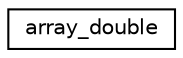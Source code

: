digraph "Graphical Class Hierarchy"
{
 // INTERACTIVE_SVG=YES
 // LATEX_PDF_SIZE
  edge [fontname="Helvetica",fontsize="10",labelfontname="Helvetica",labelfontsize="10"];
  node [fontname="Helvetica",fontsize="10",shape=record];
  rankdir="LR";
  Node0 [label="array_double",height=0.2,width=0.4,color="black", fillcolor="white", style="filled",URL="$dc/d8e/structarray__double.html",tooltip=" "];
}
